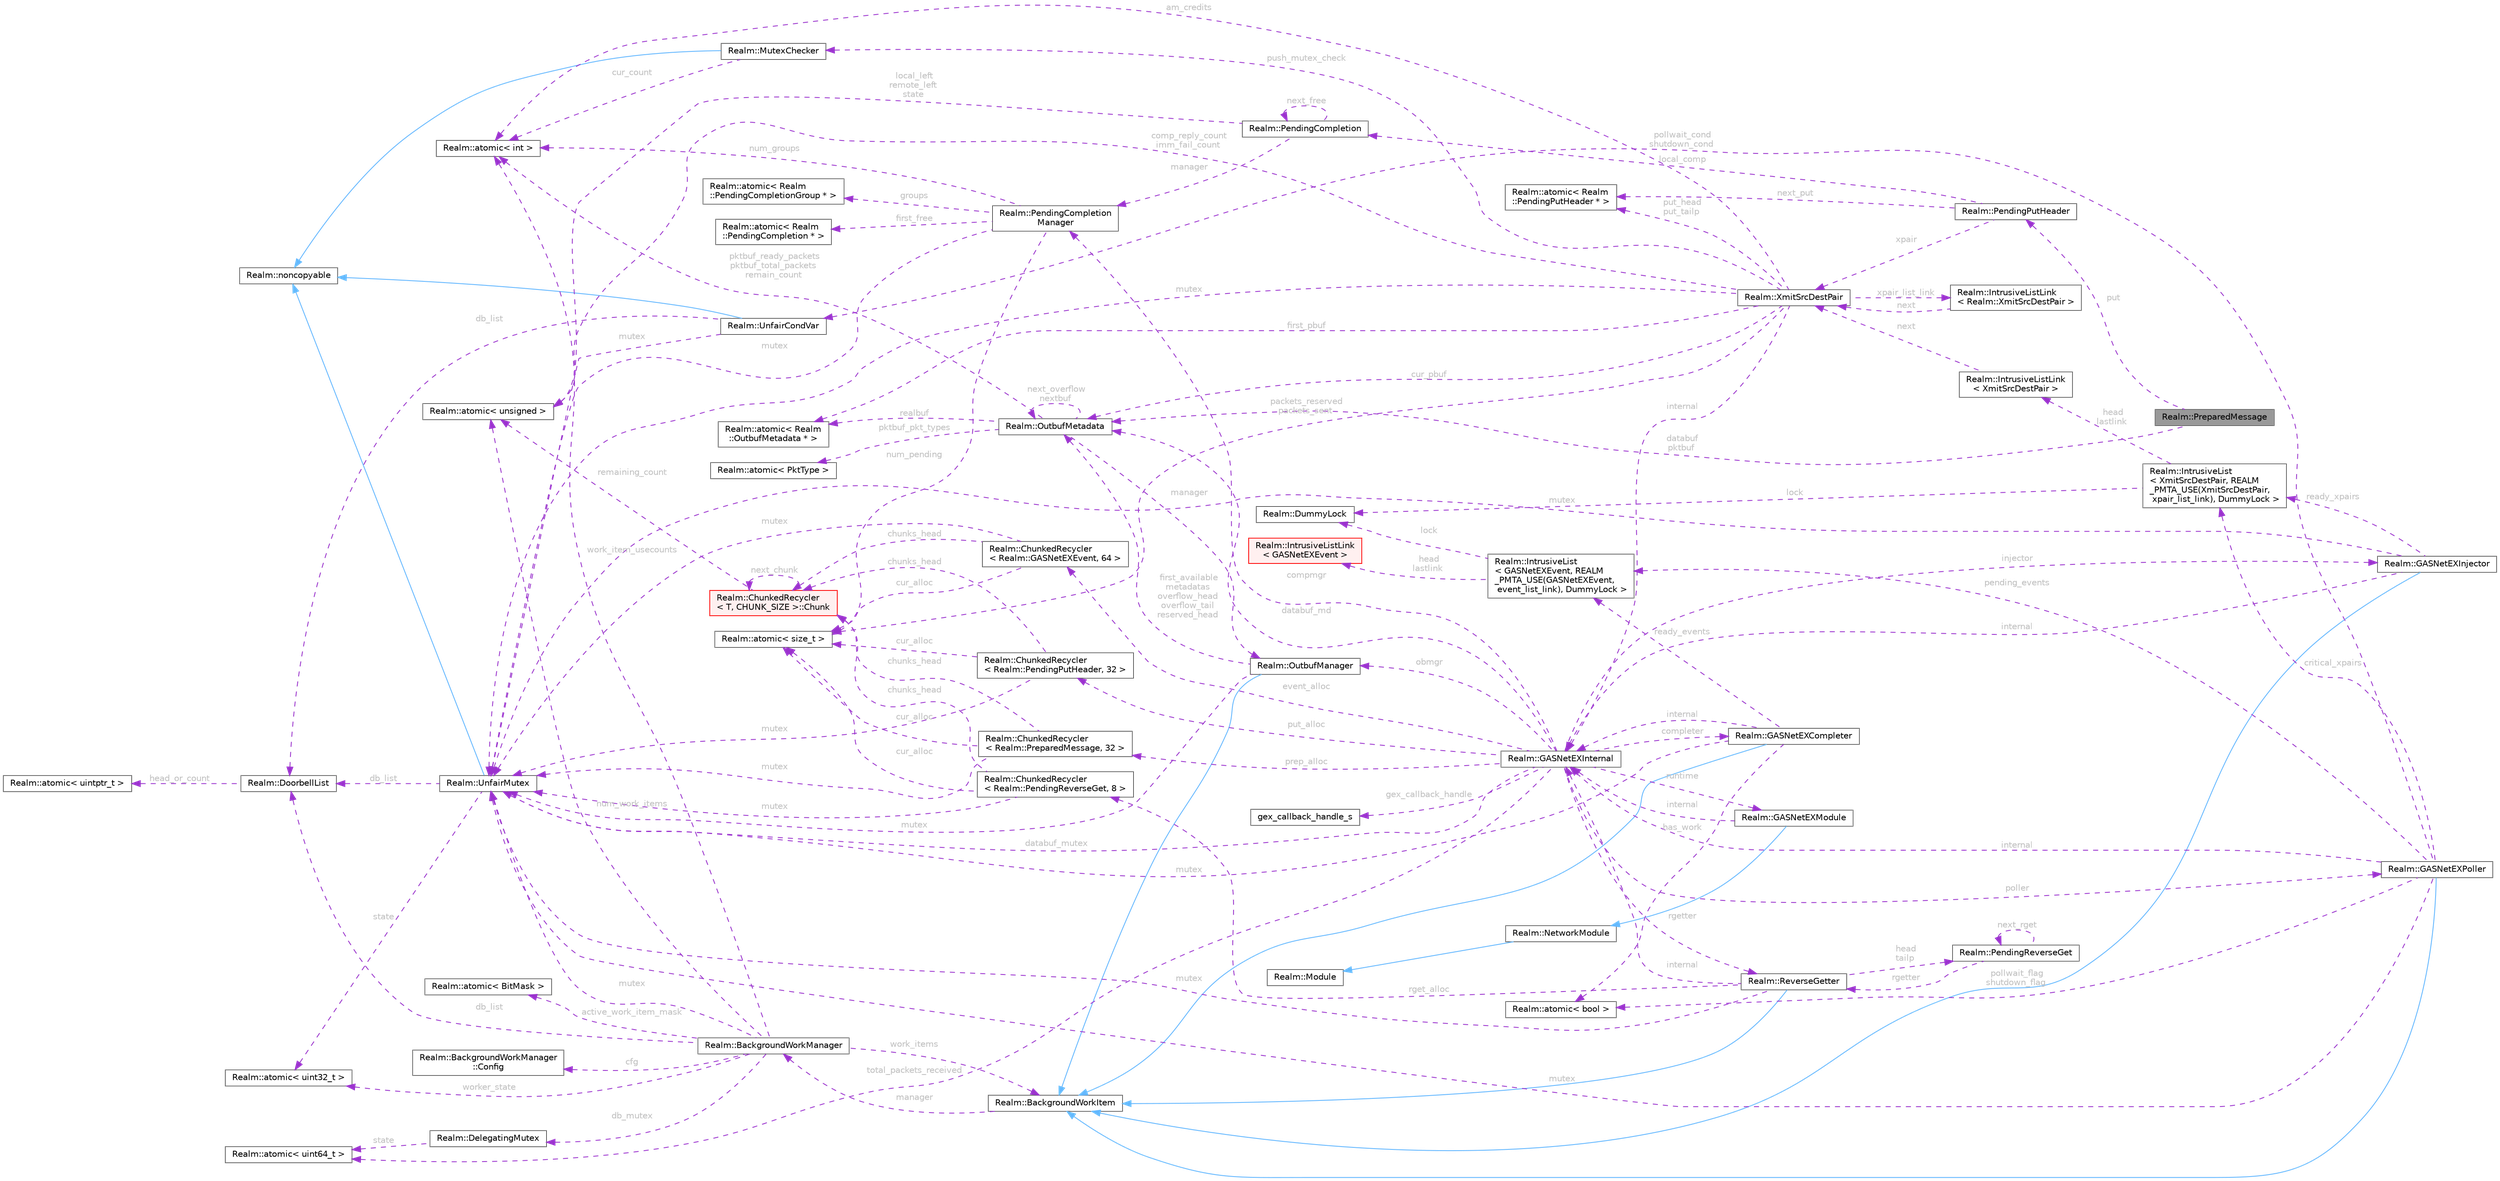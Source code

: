 digraph "Realm::PreparedMessage"
{
 // LATEX_PDF_SIZE
  bgcolor="transparent";
  edge [fontname=Helvetica,fontsize=10,labelfontname=Helvetica,labelfontsize=10];
  node [fontname=Helvetica,fontsize=10,shape=box,height=0.2,width=0.4];
  rankdir="LR";
  Node1 [id="Node000001",label="Realm::PreparedMessage",height=0.2,width=0.4,color="gray40", fillcolor="grey60", style="filled", fontcolor="black",tooltip=" "];
  Node2 -> Node1 [id="edge1_Node000001_Node000002",dir="back",color="darkorchid3",style="dashed",tooltip=" ",label=" databuf\npktbuf",fontcolor="grey" ];
  Node2 [id="Node000002",label="Realm::OutbufMetadata",height=0.2,width=0.4,color="gray40", fillcolor="white", style="filled",URL="$classRealm_1_1OutbufMetadata.html",tooltip=" "];
  Node3 -> Node2 [id="edge2_Node000002_Node000003",dir="back",color="darkorchid3",style="dashed",tooltip=" ",label=" manager",fontcolor="grey" ];
  Node3 [id="Node000003",label="Realm::OutbufManager",height=0.2,width=0.4,color="gray40", fillcolor="white", style="filled",URL="$classRealm_1_1OutbufManager.html",tooltip=" "];
  Node4 -> Node3 [id="edge3_Node000003_Node000004",dir="back",color="steelblue1",style="solid",tooltip=" "];
  Node4 [id="Node000004",label="Realm::BackgroundWorkItem",height=0.2,width=0.4,color="gray40", fillcolor="white", style="filled",URL="$classRealm_1_1BackgroundWorkItem.html",tooltip=" "];
  Node5 -> Node4 [id="edge4_Node000004_Node000005",dir="back",color="darkorchid3",style="dashed",tooltip=" ",label=" manager",fontcolor="grey" ];
  Node5 [id="Node000005",label="Realm::BackgroundWorkManager",height=0.2,width=0.4,color="gray40", fillcolor="white", style="filled",URL="$classRealm_1_1BackgroundWorkManager.html",tooltip=" "];
  Node6 -> Node5 [id="edge5_Node000005_Node000006",dir="back",color="darkorchid3",style="dashed",tooltip=" ",label=" cfg",fontcolor="grey" ];
  Node6 [id="Node000006",label="Realm::BackgroundWorkManager\l::Config",height=0.2,width=0.4,color="gray40", fillcolor="white", style="filled",URL="$structRealm_1_1BackgroundWorkManager_1_1Config.html",tooltip=" "];
  Node7 -> Node5 [id="edge6_Node000005_Node000007",dir="back",color="darkorchid3",style="dashed",tooltip=" ",label=" mutex",fontcolor="grey" ];
  Node7 [id="Node000007",label="Realm::UnfairMutex",height=0.2,width=0.4,color="gray40", fillcolor="white", style="filled",URL="$classRealm_1_1UnfairMutex.html",tooltip=" "];
  Node8 -> Node7 [id="edge7_Node000007_Node000008",dir="back",color="steelblue1",style="solid",tooltip=" "];
  Node8 [id="Node000008",label="Realm::noncopyable",height=0.2,width=0.4,color="gray40", fillcolor="white", style="filled",URL="$classRealm_1_1noncopyable.html",tooltip=" "];
  Node9 -> Node7 [id="edge8_Node000007_Node000009",dir="back",color="darkorchid3",style="dashed",tooltip=" ",label=" state",fontcolor="grey" ];
  Node9 [id="Node000009",label="Realm::atomic\< uint32_t \>",height=0.2,width=0.4,color="gray40", fillcolor="white", style="filled",URL="$classRealm_1_1atomic.html",tooltip=" "];
  Node10 -> Node7 [id="edge9_Node000007_Node000010",dir="back",color="darkorchid3",style="dashed",tooltip=" ",label=" db_list",fontcolor="grey" ];
  Node10 [id="Node000010",label="Realm::DoorbellList",height=0.2,width=0.4,color="gray40", fillcolor="white", style="filled",URL="$classRealm_1_1DoorbellList.html",tooltip=" "];
  Node11 -> Node10 [id="edge10_Node000010_Node000011",dir="back",color="darkorchid3",style="dashed",tooltip=" ",label=" head_or_count",fontcolor="grey" ];
  Node11 [id="Node000011",label="Realm::atomic\< uintptr_t \>",height=0.2,width=0.4,color="gray40", fillcolor="white", style="filled",URL="$classRealm_1_1atomic.html",tooltip=" "];
  Node12 -> Node5 [id="edge11_Node000005_Node000012",dir="back",color="darkorchid3",style="dashed",tooltip=" ",label=" num_work_items",fontcolor="grey" ];
  Node12 [id="Node000012",label="Realm::atomic\< unsigned \>",height=0.2,width=0.4,color="gray40", fillcolor="white", style="filled",URL="$classRealm_1_1atomic.html",tooltip=" "];
  Node13 -> Node5 [id="edge12_Node000005_Node000013",dir="back",color="darkorchid3",style="dashed",tooltip=" ",label=" active_work_item_mask",fontcolor="grey" ];
  Node13 [id="Node000013",label="Realm::atomic\< BitMask \>",height=0.2,width=0.4,color="gray40", fillcolor="white", style="filled",URL="$classRealm_1_1atomic.html",tooltip=" "];
  Node14 -> Node5 [id="edge13_Node000005_Node000014",dir="back",color="darkorchid3",style="dashed",tooltip=" ",label=" work_item_usecounts",fontcolor="grey" ];
  Node14 [id="Node000014",label="Realm::atomic\< int \>",height=0.2,width=0.4,color="gray40", fillcolor="white", style="filled",URL="$classRealm_1_1atomic.html",tooltip=" "];
  Node4 -> Node5 [id="edge14_Node000005_Node000004",dir="back",color="darkorchid3",style="dashed",tooltip=" ",label=" work_items",fontcolor="grey" ];
  Node9 -> Node5 [id="edge15_Node000005_Node000009",dir="back",color="darkorchid3",style="dashed",tooltip=" ",label=" worker_state",fontcolor="grey" ];
  Node15 -> Node5 [id="edge16_Node000005_Node000015",dir="back",color="darkorchid3",style="dashed",tooltip=" ",label=" db_mutex",fontcolor="grey" ];
  Node15 [id="Node000015",label="Realm::DelegatingMutex",height=0.2,width=0.4,color="gray40", fillcolor="white", style="filled",URL="$classRealm_1_1DelegatingMutex.html",tooltip=" "];
  Node16 -> Node15 [id="edge17_Node000015_Node000016",dir="back",color="darkorchid3",style="dashed",tooltip=" ",label=" state",fontcolor="grey" ];
  Node16 [id="Node000016",label="Realm::atomic\< uint64_t \>",height=0.2,width=0.4,color="gray40", fillcolor="white", style="filled",URL="$classRealm_1_1atomic.html",tooltip=" "];
  Node10 -> Node5 [id="edge18_Node000005_Node000010",dir="back",color="darkorchid3",style="dashed",tooltip=" ",label=" db_list",fontcolor="grey" ];
  Node2 -> Node3 [id="edge19_Node000003_Node000002",dir="back",color="darkorchid3",style="dashed",tooltip=" ",label=" first_available\nmetadatas\noverflow_head\noverflow_tail\nreserved_head",fontcolor="grey" ];
  Node7 -> Node3 [id="edge20_Node000003_Node000007",dir="back",color="darkorchid3",style="dashed",tooltip=" ",label=" mutex",fontcolor="grey" ];
  Node2 -> Node2 [id="edge21_Node000002_Node000002",dir="back",color="darkorchid3",style="dashed",tooltip=" ",label=" next_overflow\nnextbuf",fontcolor="grey" ];
  Node17 -> Node2 [id="edge22_Node000002_Node000017",dir="back",color="darkorchid3",style="dashed",tooltip=" ",label=" realbuf",fontcolor="grey" ];
  Node17 [id="Node000017",label="Realm::atomic\< Realm\l::OutbufMetadata * \>",height=0.2,width=0.4,color="gray40", fillcolor="white", style="filled",URL="$classRealm_1_1atomic.html",tooltip=" "];
  Node14 -> Node2 [id="edge23_Node000002_Node000014",dir="back",color="darkorchid3",style="dashed",tooltip=" ",label=" pktbuf_ready_packets\npktbuf_total_packets\nremain_count",fontcolor="grey" ];
  Node18 -> Node2 [id="edge24_Node000002_Node000018",dir="back",color="darkorchid3",style="dashed",tooltip=" ",label=" pktbuf_pkt_types",fontcolor="grey" ];
  Node18 [id="Node000018",label="Realm::atomic\< PktType \>",height=0.2,width=0.4,color="gray40", fillcolor="white", style="filled",URL="$classRealm_1_1atomic.html",tooltip=" "];
  Node19 -> Node1 [id="edge25_Node000001_Node000019",dir="back",color="darkorchid3",style="dashed",tooltip=" ",label=" put",fontcolor="grey" ];
  Node19 [id="Node000019",label="Realm::PendingPutHeader",height=0.2,width=0.4,color="gray40", fillcolor="white", style="filled",URL="$structRealm_1_1PendingPutHeader.html",tooltip=" "];
  Node20 -> Node19 [id="edge26_Node000019_Node000020",dir="back",color="darkorchid3",style="dashed",tooltip=" ",label=" local_comp",fontcolor="grey" ];
  Node20 [id="Node000020",label="Realm::PendingCompletion",height=0.2,width=0.4,color="gray40", fillcolor="white", style="filled",URL="$classRealm_1_1PendingCompletion.html",tooltip=" "];
  Node20 -> Node20 [id="edge27_Node000020_Node000020",dir="back",color="darkorchid3",style="dashed",tooltip=" ",label=" next_free",fontcolor="grey" ];
  Node21 -> Node20 [id="edge28_Node000020_Node000021",dir="back",color="darkorchid3",style="dashed",tooltip=" ",label=" manager",fontcolor="grey" ];
  Node21 [id="Node000021",label="Realm::PendingCompletion\lManager",height=0.2,width=0.4,color="gray40", fillcolor="white", style="filled",URL="$classRealm_1_1PendingCompletionManager.html",tooltip=" "];
  Node7 -> Node21 [id="edge29_Node000021_Node000007",dir="back",color="darkorchid3",style="dashed",tooltip=" ",label=" mutex",fontcolor="grey" ];
  Node22 -> Node21 [id="edge30_Node000021_Node000022",dir="back",color="darkorchid3",style="dashed",tooltip=" ",label=" first_free",fontcolor="grey" ];
  Node22 [id="Node000022",label="Realm::atomic\< Realm\l::PendingCompletion * \>",height=0.2,width=0.4,color="gray40", fillcolor="white", style="filled",URL="$classRealm_1_1atomic.html",tooltip=" "];
  Node14 -> Node21 [id="edge31_Node000021_Node000014",dir="back",color="darkorchid3",style="dashed",tooltip=" ",label=" num_groups",fontcolor="grey" ];
  Node23 -> Node21 [id="edge32_Node000021_Node000023",dir="back",color="darkorchid3",style="dashed",tooltip=" ",label=" groups",fontcolor="grey" ];
  Node23 [id="Node000023",label="Realm::atomic\< Realm\l::PendingCompletionGroup * \>",height=0.2,width=0.4,color="gray40", fillcolor="white", style="filled",URL="$classRealm_1_1atomic.html",tooltip=" "];
  Node24 -> Node21 [id="edge33_Node000021_Node000024",dir="back",color="darkorchid3",style="dashed",tooltip=" ",label=" num_pending",fontcolor="grey" ];
  Node24 [id="Node000024",label="Realm::atomic\< size_t \>",height=0.2,width=0.4,color="gray40", fillcolor="white", style="filled",URL="$classRealm_1_1atomic.html",tooltip=" "];
  Node12 -> Node20 [id="edge34_Node000020_Node000012",dir="back",color="darkorchid3",style="dashed",tooltip=" ",label=" local_left\nremote_left\nstate",fontcolor="grey" ];
  Node25 -> Node19 [id="edge35_Node000019_Node000025",dir="back",color="darkorchid3",style="dashed",tooltip=" ",label=" xpair",fontcolor="grey" ];
  Node25 [id="Node000025",label="Realm::XmitSrcDestPair",height=0.2,width=0.4,color="gray40", fillcolor="white", style="filled",URL="$classRealm_1_1XmitSrcDestPair.html",tooltip=" "];
  Node26 -> Node25 [id="edge36_Node000025_Node000026",dir="back",color="darkorchid3",style="dashed",tooltip=" ",label=" xpair_list_link",fontcolor="grey" ];
  Node26 [id="Node000026",label="Realm::IntrusiveListLink\l\< Realm::XmitSrcDestPair \>",height=0.2,width=0.4,color="gray40", fillcolor="white", style="filled",URL="$structRealm_1_1IntrusiveListLink.html",tooltip=" "];
  Node25 -> Node26 [id="edge37_Node000026_Node000025",dir="back",color="darkorchid3",style="dashed",tooltip=" ",label=" next",fontcolor="grey" ];
  Node27 -> Node25 [id="edge38_Node000025_Node000027",dir="back",color="darkorchid3",style="dashed",tooltip=" ",label=" internal",fontcolor="grey" ];
  Node27 [id="Node000027",label="Realm::GASNetEXInternal",height=0.2,width=0.4,color="gray40", fillcolor="white", style="filled",URL="$classRealm_1_1GASNetEXInternal.html",tooltip=" "];
  Node28 -> Node27 [id="edge39_Node000027_Node000028",dir="back",color="darkorchid3",style="dashed",tooltip=" ",label=" runtime",fontcolor="grey" ];
  Node28 [id="Node000028",label="Realm::GASNetEXModule",height=0.2,width=0.4,color="gray40", fillcolor="white", style="filled",URL="$classRealm_1_1GASNetEXModule.html",tooltip=" "];
  Node29 -> Node28 [id="edge40_Node000028_Node000029",dir="back",color="steelblue1",style="solid",tooltip=" "];
  Node29 [id="Node000029",label="Realm::NetworkModule",height=0.2,width=0.4,color="gray40", fillcolor="white", style="filled",URL="$classRealm_1_1NetworkModule.html",tooltip=" "];
  Node30 -> Node29 [id="edge41_Node000029_Node000030",dir="back",color="steelblue1",style="solid",tooltip=" "];
  Node30 [id="Node000030",label="Realm::Module",height=0.2,width=0.4,color="gray40", fillcolor="white", style="filled",URL="$classRealm_1_1Module.html",tooltip=" "];
  Node27 -> Node28 [id="edge42_Node000028_Node000027",dir="back",color="darkorchid3",style="dashed",tooltip=" ",label=" internal",fontcolor="grey" ];
  Node31 -> Node27 [id="edge43_Node000027_Node000031",dir="back",color="darkorchid3",style="dashed",tooltip=" ",label=" poller",fontcolor="grey" ];
  Node31 [id="Node000031",label="Realm::GASNetEXPoller",height=0.2,width=0.4,color="gray40", fillcolor="white", style="filled",URL="$classRealm_1_1GASNetEXPoller.html",tooltip=" "];
  Node4 -> Node31 [id="edge44_Node000031_Node000004",dir="back",color="steelblue1",style="solid",tooltip=" "];
  Node27 -> Node31 [id="edge45_Node000031_Node000027",dir="back",color="darkorchid3",style="dashed",tooltip=" ",label=" internal",fontcolor="grey" ];
  Node7 -> Node31 [id="edge46_Node000031_Node000007",dir="back",color="darkorchid3",style="dashed",tooltip=" ",label=" mutex",fontcolor="grey" ];
  Node32 -> Node31 [id="edge47_Node000031_Node000032",dir="back",color="darkorchid3",style="dashed",tooltip=" ",label=" pollwait_flag\nshutdown_flag",fontcolor="grey" ];
  Node32 [id="Node000032",label="Realm::atomic\< bool \>",height=0.2,width=0.4,color="gray40", fillcolor="white", style="filled",URL="$classRealm_1_1atomic.html",tooltip=" "];
  Node33 -> Node31 [id="edge48_Node000031_Node000033",dir="back",color="darkorchid3",style="dashed",tooltip=" ",label=" pollwait_cond\nshutdown_cond",fontcolor="grey" ];
  Node33 [id="Node000033",label="Realm::UnfairCondVar",height=0.2,width=0.4,color="gray40", fillcolor="white", style="filled",URL="$classRealm_1_1UnfairCondVar.html",tooltip=" "];
  Node8 -> Node33 [id="edge49_Node000033_Node000008",dir="back",color="steelblue1",style="solid",tooltip=" "];
  Node7 -> Node33 [id="edge50_Node000033_Node000007",dir="back",color="darkorchid3",style="dashed",tooltip=" ",label=" mutex",fontcolor="grey" ];
  Node10 -> Node33 [id="edge51_Node000033_Node000010",dir="back",color="darkorchid3",style="dashed",tooltip=" ",label=" db_list",fontcolor="grey" ];
  Node34 -> Node31 [id="edge52_Node000031_Node000034",dir="back",color="darkorchid3",style="dashed",tooltip=" ",label=" critical_xpairs",fontcolor="grey" ];
  Node34 [id="Node000034",label="Realm::IntrusiveList\l\< XmitSrcDestPair, REALM\l_PMTA_USE(XmitSrcDestPair,\l xpair_list_link), DummyLock \>",height=0.2,width=0.4,color="gray40", fillcolor="white", style="filled",URL="$classRealm_1_1IntrusiveList.html",tooltip=" "];
  Node35 -> Node34 [id="edge53_Node000034_Node000035",dir="back",color="darkorchid3",style="dashed",tooltip=" ",label=" lock",fontcolor="grey" ];
  Node35 [id="Node000035",label="Realm::DummyLock",height=0.2,width=0.4,color="gray40", fillcolor="white", style="filled",URL="$classRealm_1_1DummyLock.html",tooltip=" "];
  Node36 -> Node34 [id="edge54_Node000034_Node000036",dir="back",color="darkorchid3",style="dashed",tooltip=" ",label=" head\nlastlink",fontcolor="grey" ];
  Node36 [id="Node000036",label="Realm::IntrusiveListLink\l\< XmitSrcDestPair \>",height=0.2,width=0.4,color="gray40", fillcolor="white", style="filled",URL="$structRealm_1_1IntrusiveListLink.html",tooltip=" "];
  Node25 -> Node36 [id="edge55_Node000036_Node000025",dir="back",color="darkorchid3",style="dashed",tooltip=" ",label=" next",fontcolor="grey" ];
  Node37 -> Node31 [id="edge56_Node000031_Node000037",dir="back",color="darkorchid3",style="dashed",tooltip=" ",label=" pending_events",fontcolor="grey" ];
  Node37 [id="Node000037",label="Realm::IntrusiveList\l\< GASNetEXEvent, REALM\l_PMTA_USE(GASNetEXEvent,\l event_list_link), DummyLock \>",height=0.2,width=0.4,color="gray40", fillcolor="white", style="filled",URL="$classRealm_1_1IntrusiveList.html",tooltip=" "];
  Node35 -> Node37 [id="edge57_Node000037_Node000035",dir="back",color="darkorchid3",style="dashed",tooltip=" ",label=" lock",fontcolor="grey" ];
  Node38 -> Node37 [id="edge58_Node000037_Node000038",dir="back",color="darkorchid3",style="dashed",tooltip=" ",label=" head\nlastlink",fontcolor="grey" ];
  Node38 [id="Node000038",label="Realm::IntrusiveListLink\l\< GASNetEXEvent \>",height=0.2,width=0.4,color="red", fillcolor="#FFF0F0", style="filled",URL="$structRealm_1_1IntrusiveListLink.html",tooltip=" "];
  Node46 -> Node27 [id="edge59_Node000027_Node000046",dir="back",color="darkorchid3",style="dashed",tooltip=" ",label=" injector",fontcolor="grey" ];
  Node46 [id="Node000046",label="Realm::GASNetEXInjector",height=0.2,width=0.4,color="gray40", fillcolor="white", style="filled",URL="$classRealm_1_1GASNetEXInjector.html",tooltip=" "];
  Node4 -> Node46 [id="edge60_Node000046_Node000004",dir="back",color="steelblue1",style="solid",tooltip=" "];
  Node27 -> Node46 [id="edge61_Node000046_Node000027",dir="back",color="darkorchid3",style="dashed",tooltip=" ",label=" internal",fontcolor="grey" ];
  Node7 -> Node46 [id="edge62_Node000046_Node000007",dir="back",color="darkorchid3",style="dashed",tooltip=" ",label=" mutex",fontcolor="grey" ];
  Node34 -> Node46 [id="edge63_Node000046_Node000034",dir="back",color="darkorchid3",style="dashed",tooltip=" ",label=" ready_xpairs",fontcolor="grey" ];
  Node47 -> Node27 [id="edge64_Node000027_Node000047",dir="back",color="darkorchid3",style="dashed",tooltip=" ",label=" completer",fontcolor="grey" ];
  Node47 [id="Node000047",label="Realm::GASNetEXCompleter",height=0.2,width=0.4,color="gray40", fillcolor="white", style="filled",URL="$classRealm_1_1GASNetEXCompleter.html",tooltip=" "];
  Node4 -> Node47 [id="edge65_Node000047_Node000004",dir="back",color="steelblue1",style="solid",tooltip=" "];
  Node27 -> Node47 [id="edge66_Node000047_Node000027",dir="back",color="darkorchid3",style="dashed",tooltip=" ",label=" internal",fontcolor="grey" ];
  Node7 -> Node47 [id="edge67_Node000047_Node000007",dir="back",color="darkorchid3",style="dashed",tooltip=" ",label=" mutex",fontcolor="grey" ];
  Node32 -> Node47 [id="edge68_Node000047_Node000032",dir="back",color="darkorchid3",style="dashed",tooltip=" ",label=" has_work",fontcolor="grey" ];
  Node37 -> Node47 [id="edge69_Node000047_Node000037",dir="back",color="darkorchid3",style="dashed",tooltip=" ",label=" ready_events",fontcolor="grey" ];
  Node42 -> Node27 [id="edge70_Node000027_Node000042",dir="back",color="darkorchid3",style="dashed",tooltip=" ",label=" rgetter",fontcolor="grey" ];
  Node42 [id="Node000042",label="Realm::ReverseGetter",height=0.2,width=0.4,color="gray40", fillcolor="white", style="filled",URL="$classRealm_1_1ReverseGetter.html",tooltip=" "];
  Node4 -> Node42 [id="edge71_Node000042_Node000004",dir="back",color="steelblue1",style="solid",tooltip=" "];
  Node27 -> Node42 [id="edge72_Node000042_Node000027",dir="back",color="darkorchid3",style="dashed",tooltip=" ",label=" internal",fontcolor="grey" ];
  Node7 -> Node42 [id="edge73_Node000042_Node000007",dir="back",color="darkorchid3",style="dashed",tooltip=" ",label=" mutex",fontcolor="grey" ];
  Node41 -> Node42 [id="edge74_Node000042_Node000041",dir="back",color="darkorchid3",style="dashed",tooltip=" ",label=" head\ntailp",fontcolor="grey" ];
  Node41 [id="Node000041",label="Realm::PendingReverseGet",height=0.2,width=0.4,color="gray40", fillcolor="white", style="filled",URL="$structRealm_1_1PendingReverseGet.html",tooltip=" "];
  Node42 -> Node41 [id="edge75_Node000041_Node000042",dir="back",color="darkorchid3",style="dashed",tooltip=" ",label=" rgetter",fontcolor="grey" ];
  Node41 -> Node41 [id="edge76_Node000041_Node000041",dir="back",color="darkorchid3",style="dashed",tooltip=" ",label=" next_rget",fontcolor="grey" ];
  Node43 -> Node42 [id="edge77_Node000042_Node000043",dir="back",color="darkorchid3",style="dashed",tooltip=" ",label=" rget_alloc",fontcolor="grey" ];
  Node43 [id="Node000043",label="Realm::ChunkedRecycler\l\< Realm::PendingReverseGet, 8 \>",height=0.2,width=0.4,color="gray40", fillcolor="white", style="filled",URL="$classRealm_1_1ChunkedRecycler.html",tooltip=" "];
  Node7 -> Node43 [id="edge78_Node000043_Node000007",dir="back",color="darkorchid3",style="dashed",tooltip=" ",label=" mutex",fontcolor="grey" ];
  Node44 -> Node43 [id="edge79_Node000043_Node000044",dir="back",color="darkorchid3",style="dashed",tooltip=" ",label=" chunks_head",fontcolor="grey" ];
  Node44 [id="Node000044",label="Realm::ChunkedRecycler\l\< T, CHUNK_SIZE \>::Chunk",height=0.2,width=0.4,color="red", fillcolor="#FFF0F0", style="filled",URL="$structRealm_1_1ChunkedRecycler_1_1Chunk.html",tooltip=" "];
  Node12 -> Node44 [id="edge80_Node000044_Node000012",dir="back",color="darkorchid3",style="dashed",tooltip=" ",label=" remaining_count",fontcolor="grey" ];
  Node44 -> Node44 [id="edge81_Node000044_Node000044",dir="back",color="darkorchid3",style="dashed",tooltip=" ",label=" next_chunk",fontcolor="grey" ];
  Node24 -> Node43 [id="edge82_Node000043_Node000024",dir="back",color="darkorchid3",style="dashed",tooltip=" ",label=" cur_alloc",fontcolor="grey" ];
  Node21 -> Node27 [id="edge83_Node000027_Node000021",dir="back",color="darkorchid3",style="dashed",tooltip=" ",label=" compmgr",fontcolor="grey" ];
  Node3 -> Node27 [id="edge84_Node000027_Node000003",dir="back",color="darkorchid3",style="dashed",tooltip=" ",label=" obmgr",fontcolor="grey" ];
  Node16 -> Node27 [id="edge85_Node000027_Node000016",dir="back",color="darkorchid3",style="dashed",tooltip=" ",label=" total_packets_received",fontcolor="grey" ];
  Node7 -> Node27 [id="edge86_Node000027_Node000007",dir="back",color="darkorchid3",style="dashed",tooltip=" ",label=" databuf_mutex",fontcolor="grey" ];
  Node2 -> Node27 [id="edge87_Node000027_Node000002",dir="back",color="darkorchid3",style="dashed",tooltip=" ",label=" databuf_md",fontcolor="grey" ];
  Node48 -> Node27 [id="edge88_Node000027_Node000048",dir="back",color="darkorchid3",style="dashed",tooltip=" ",label=" gex_callback_handle",fontcolor="grey" ];
  Node48 [id="Node000048",label="gex_callback_handle_s",height=0.2,width=0.4,color="gray40", fillcolor="white", style="filled",URL="$structgex__callback__handle__s.html",tooltip=" "];
  Node49 -> Node27 [id="edge89_Node000027_Node000049",dir="back",color="darkorchid3",style="dashed",tooltip=" ",label=" event_alloc",fontcolor="grey" ];
  Node49 [id="Node000049",label="Realm::ChunkedRecycler\l\< Realm::GASNetEXEvent, 64 \>",height=0.2,width=0.4,color="gray40", fillcolor="white", style="filled",URL="$classRealm_1_1ChunkedRecycler.html",tooltip=" "];
  Node7 -> Node49 [id="edge90_Node000049_Node000007",dir="back",color="darkorchid3",style="dashed",tooltip=" ",label=" mutex",fontcolor="grey" ];
  Node44 -> Node49 [id="edge91_Node000049_Node000044",dir="back",color="darkorchid3",style="dashed",tooltip=" ",label=" chunks_head",fontcolor="grey" ];
  Node24 -> Node49 [id="edge92_Node000049_Node000024",dir="back",color="darkorchid3",style="dashed",tooltip=" ",label=" cur_alloc",fontcolor="grey" ];
  Node50 -> Node27 [id="edge93_Node000027_Node000050",dir="back",color="darkorchid3",style="dashed",tooltip=" ",label=" prep_alloc",fontcolor="grey" ];
  Node50 [id="Node000050",label="Realm::ChunkedRecycler\l\< Realm::PreparedMessage, 32 \>",height=0.2,width=0.4,color="gray40", fillcolor="white", style="filled",URL="$classRealm_1_1ChunkedRecycler.html",tooltip=" "];
  Node7 -> Node50 [id="edge94_Node000050_Node000007",dir="back",color="darkorchid3",style="dashed",tooltip=" ",label=" mutex",fontcolor="grey" ];
  Node44 -> Node50 [id="edge95_Node000050_Node000044",dir="back",color="darkorchid3",style="dashed",tooltip=" ",label=" chunks_head",fontcolor="grey" ];
  Node24 -> Node50 [id="edge96_Node000050_Node000024",dir="back",color="darkorchid3",style="dashed",tooltip=" ",label=" cur_alloc",fontcolor="grey" ];
  Node51 -> Node27 [id="edge97_Node000027_Node000051",dir="back",color="darkorchid3",style="dashed",tooltip=" ",label=" put_alloc",fontcolor="grey" ];
  Node51 [id="Node000051",label="Realm::ChunkedRecycler\l\< Realm::PendingPutHeader, 32 \>",height=0.2,width=0.4,color="gray40", fillcolor="white", style="filled",URL="$classRealm_1_1ChunkedRecycler.html",tooltip=" "];
  Node7 -> Node51 [id="edge98_Node000051_Node000007",dir="back",color="darkorchid3",style="dashed",tooltip=" ",label=" mutex",fontcolor="grey" ];
  Node44 -> Node51 [id="edge99_Node000051_Node000044",dir="back",color="darkorchid3",style="dashed",tooltip=" ",label=" chunks_head",fontcolor="grey" ];
  Node24 -> Node51 [id="edge100_Node000051_Node000024",dir="back",color="darkorchid3",style="dashed",tooltip=" ",label=" cur_alloc",fontcolor="grey" ];
  Node24 -> Node25 [id="edge101_Node000025_Node000024",dir="back",color="darkorchid3",style="dashed",tooltip=" ",label=" packets_reserved\npackets_sent",fontcolor="grey" ];
  Node7 -> Node25 [id="edge102_Node000025_Node000007",dir="back",color="darkorchid3",style="dashed",tooltip=" ",label=" mutex",fontcolor="grey" ];
  Node52 -> Node25 [id="edge103_Node000025_Node000052",dir="back",color="darkorchid3",style="dashed",tooltip=" ",label=" push_mutex_check",fontcolor="grey" ];
  Node52 [id="Node000052",label="Realm::MutexChecker",height=0.2,width=0.4,color="gray40", fillcolor="white", style="filled",URL="$classRealm_1_1MutexChecker.html",tooltip=" "];
  Node8 -> Node52 [id="edge104_Node000052_Node000008",dir="back",color="steelblue1",style="solid",tooltip=" "];
  Node14 -> Node52 [id="edge105_Node000052_Node000014",dir="back",color="darkorchid3",style="dashed",tooltip=" ",label=" cur_count",fontcolor="grey" ];
  Node17 -> Node25 [id="edge106_Node000025_Node000017",dir="back",color="darkorchid3",style="dashed",tooltip=" ",label=" first_pbuf",fontcolor="grey" ];
  Node2 -> Node25 [id="edge107_Node000025_Node000002",dir="back",color="darkorchid3",style="dashed",tooltip=" ",label=" cur_pbuf",fontcolor="grey" ];
  Node12 -> Node25 [id="edge108_Node000025_Node000012",dir="back",color="darkorchid3",style="dashed",tooltip=" ",label=" comp_reply_count\nimm_fail_count",fontcolor="grey" ];
  Node53 -> Node25 [id="edge109_Node000025_Node000053",dir="back",color="darkorchid3",style="dashed",tooltip=" ",label=" put_head\nput_tailp",fontcolor="grey" ];
  Node53 [id="Node000053",label="Realm::atomic\< Realm\l::PendingPutHeader * \>",height=0.2,width=0.4,color="gray40", fillcolor="white", style="filled",URL="$classRealm_1_1atomic.html",tooltip=" "];
  Node14 -> Node25 [id="edge110_Node000025_Node000014",dir="back",color="darkorchid3",style="dashed",tooltip=" ",label=" am_credits",fontcolor="grey" ];
  Node53 -> Node19 [id="edge111_Node000019_Node000053",dir="back",color="darkorchid3",style="dashed",tooltip=" ",label=" next_put",fontcolor="grey" ];
}
